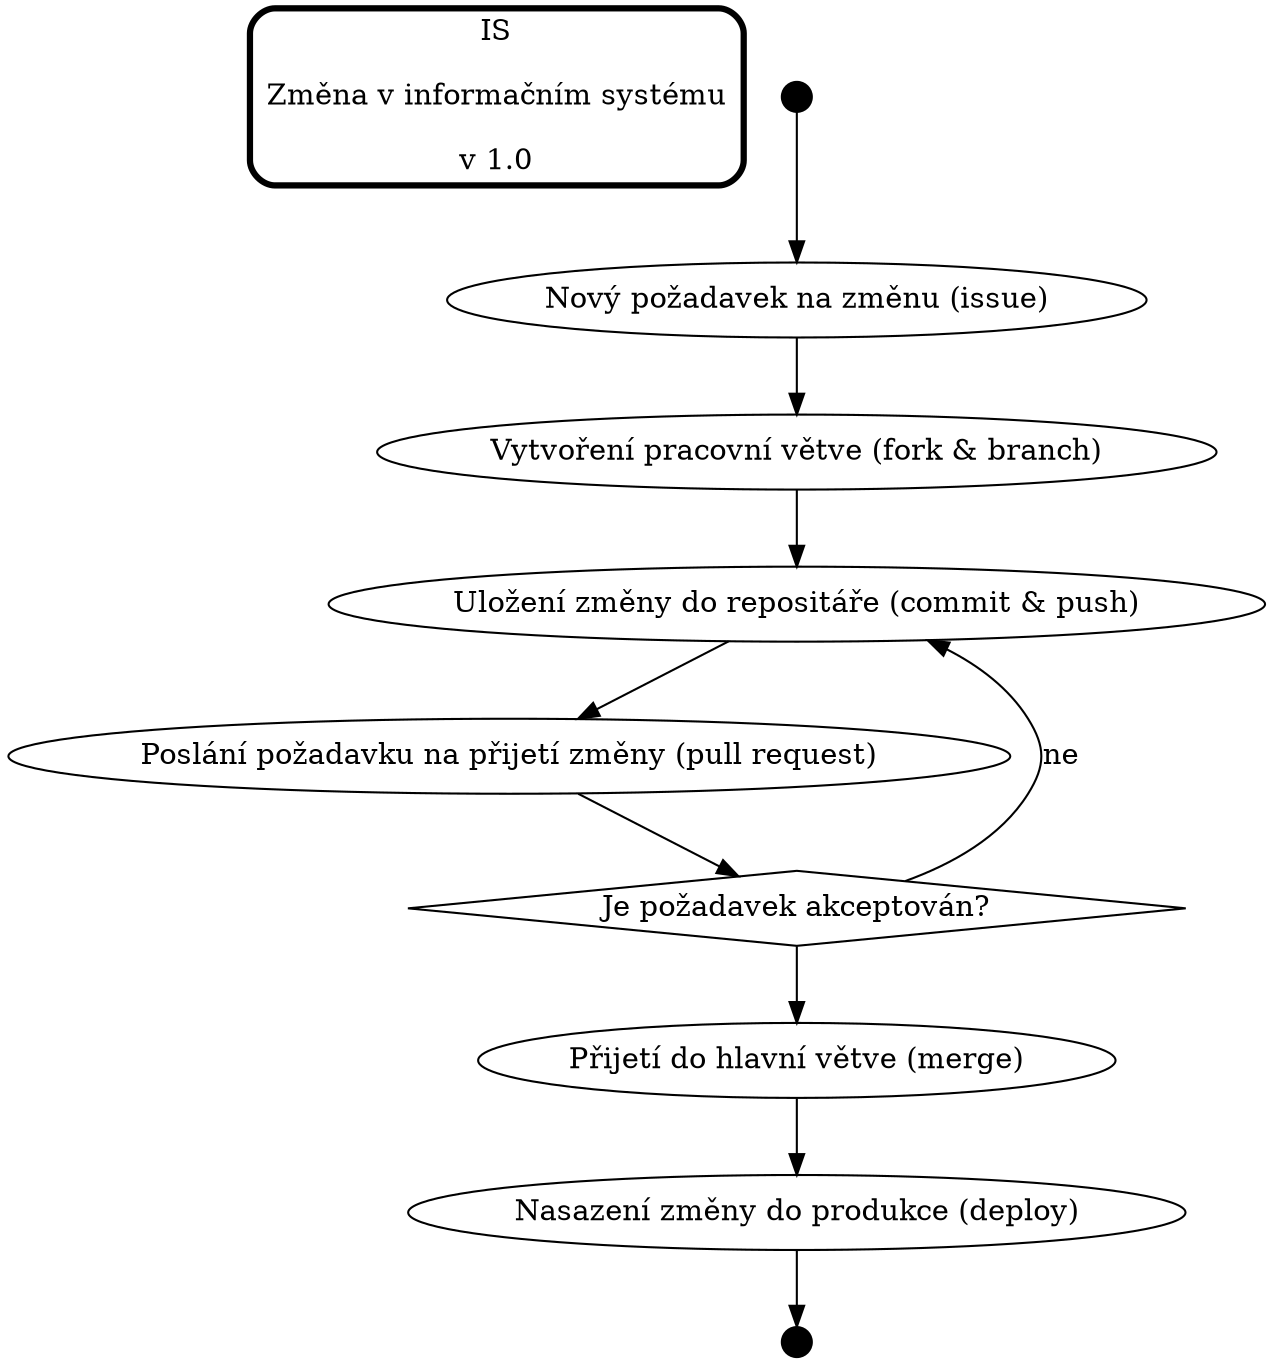 digraph G {
  owner [shape=rect style=rounded penwidth=3 height=1.0 label="IS\n\nZměna v informačním systému\n\nv 1.0"]  

  start -> new_issue -> fork -> commit -> send_pull_request -> is_pull_request_accepted -> merge -> deploy -> end
  is_pull_request_accepted -> commit [label="ne"]

  is_pull_request_accepted [shape=diamond label="Je požadavek akceptován?"]

  new_issue [label="Nový požadavek na změnu (issue)"]
  fork [label="Vytvoření pracovní větve (fork & branch)"]
  commit [label="Uložení změny do repositáře (commit & push)"]
  send_pull_request [label="Poslání požadavku na přijetí změny (pull request)"]
  merge [label="Přijetí do hlavní větve (merge)"]
  deploy [label="Nasazení změny do produkce (deploy)"]

  start [shape=point height=0.2 label="Start"]
  end [shape=point height=0.2 label="Konec"]
}
